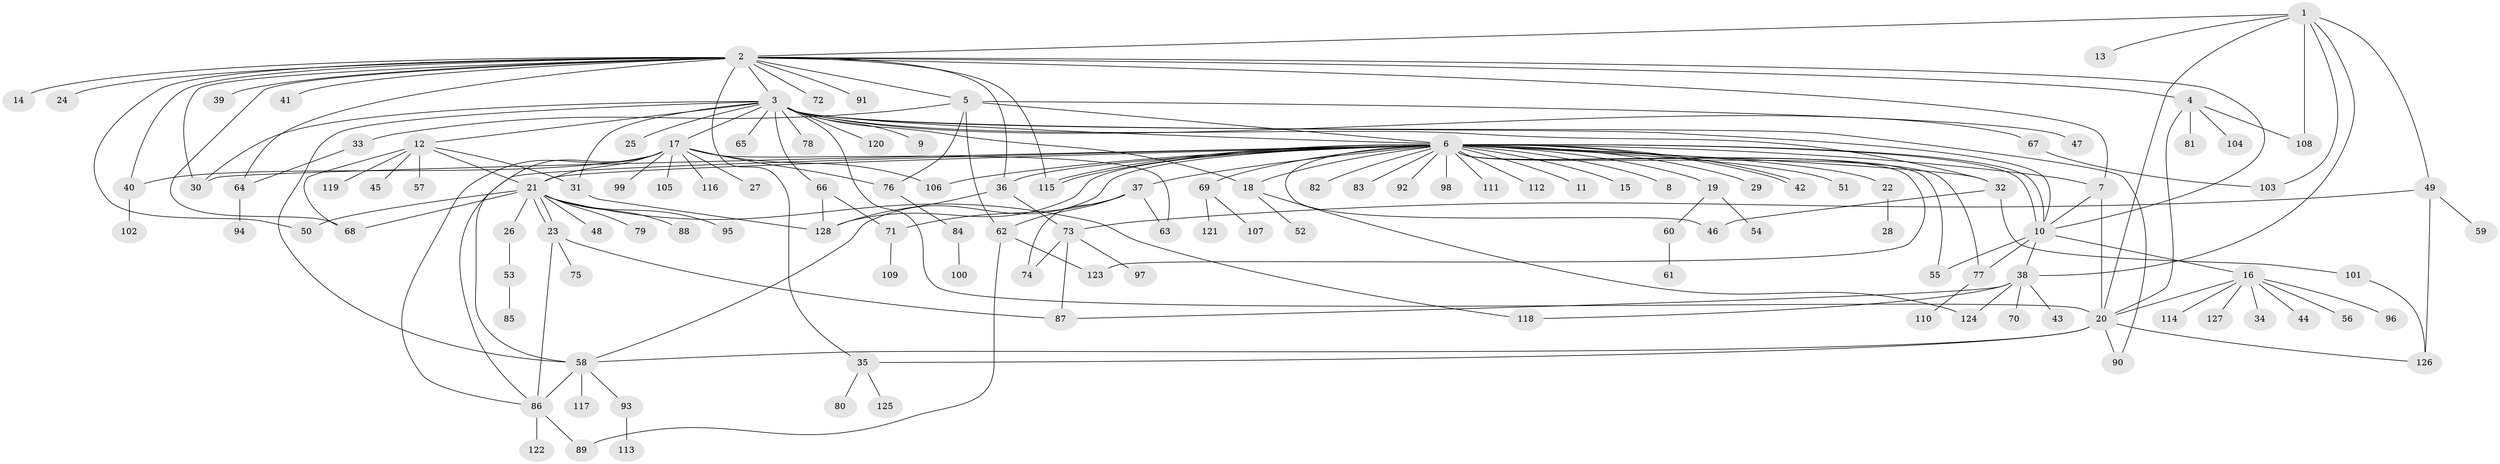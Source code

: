 // coarse degree distribution, {11: 0.02247191011235955, 19: 0.011235955056179775, 17: 0.011235955056179775, 5: 0.033707865168539325, 6: 0.0449438202247191, 34: 0.011235955056179775, 4: 0.056179775280898875, 1: 0.550561797752809, 9: 0.02247191011235955, 7: 0.011235955056179775, 3: 0.07865168539325842, 10: 0.011235955056179775, 2: 0.1348314606741573}
// Generated by graph-tools (version 1.1) at 2025/18/03/04/25 18:18:11]
// undirected, 128 vertices, 186 edges
graph export_dot {
graph [start="1"]
  node [color=gray90,style=filled];
  1;
  2;
  3;
  4;
  5;
  6;
  7;
  8;
  9;
  10;
  11;
  12;
  13;
  14;
  15;
  16;
  17;
  18;
  19;
  20;
  21;
  22;
  23;
  24;
  25;
  26;
  27;
  28;
  29;
  30;
  31;
  32;
  33;
  34;
  35;
  36;
  37;
  38;
  39;
  40;
  41;
  42;
  43;
  44;
  45;
  46;
  47;
  48;
  49;
  50;
  51;
  52;
  53;
  54;
  55;
  56;
  57;
  58;
  59;
  60;
  61;
  62;
  63;
  64;
  65;
  66;
  67;
  68;
  69;
  70;
  71;
  72;
  73;
  74;
  75;
  76;
  77;
  78;
  79;
  80;
  81;
  82;
  83;
  84;
  85;
  86;
  87;
  88;
  89;
  90;
  91;
  92;
  93;
  94;
  95;
  96;
  97;
  98;
  99;
  100;
  101;
  102;
  103;
  104;
  105;
  106;
  107;
  108;
  109;
  110;
  111;
  112;
  113;
  114;
  115;
  116;
  117;
  118;
  119;
  120;
  121;
  122;
  123;
  124;
  125;
  126;
  127;
  128;
  1 -- 2;
  1 -- 13;
  1 -- 20;
  1 -- 38;
  1 -- 49;
  1 -- 103;
  1 -- 108;
  2 -- 3;
  2 -- 4;
  2 -- 5;
  2 -- 7;
  2 -- 10;
  2 -- 14;
  2 -- 24;
  2 -- 30;
  2 -- 35;
  2 -- 36;
  2 -- 39;
  2 -- 40;
  2 -- 41;
  2 -- 50;
  2 -- 64;
  2 -- 68;
  2 -- 72;
  2 -- 91;
  2 -- 115;
  3 -- 6;
  3 -- 9;
  3 -- 10;
  3 -- 12;
  3 -- 17;
  3 -- 18;
  3 -- 20;
  3 -- 25;
  3 -- 30;
  3 -- 31;
  3 -- 32;
  3 -- 58;
  3 -- 65;
  3 -- 66;
  3 -- 67;
  3 -- 78;
  3 -- 90;
  3 -- 120;
  4 -- 20;
  4 -- 81;
  4 -- 104;
  4 -- 108;
  5 -- 6;
  5 -- 33;
  5 -- 47;
  5 -- 62;
  5 -- 76;
  6 -- 7;
  6 -- 8;
  6 -- 10;
  6 -- 10;
  6 -- 11;
  6 -- 15;
  6 -- 18;
  6 -- 19;
  6 -- 21;
  6 -- 22;
  6 -- 29;
  6 -- 30;
  6 -- 32;
  6 -- 36;
  6 -- 37;
  6 -- 42;
  6 -- 42;
  6 -- 46;
  6 -- 51;
  6 -- 55;
  6 -- 58;
  6 -- 69;
  6 -- 77;
  6 -- 82;
  6 -- 83;
  6 -- 86;
  6 -- 92;
  6 -- 98;
  6 -- 106;
  6 -- 111;
  6 -- 112;
  6 -- 115;
  6 -- 115;
  6 -- 123;
  6 -- 128;
  7 -- 10;
  7 -- 20;
  10 -- 16;
  10 -- 38;
  10 -- 55;
  10 -- 77;
  12 -- 21;
  12 -- 31;
  12 -- 45;
  12 -- 57;
  12 -- 68;
  12 -- 119;
  16 -- 20;
  16 -- 34;
  16 -- 44;
  16 -- 56;
  16 -- 96;
  16 -- 114;
  16 -- 127;
  17 -- 21;
  17 -- 27;
  17 -- 40;
  17 -- 58;
  17 -- 63;
  17 -- 76;
  17 -- 86;
  17 -- 99;
  17 -- 105;
  17 -- 106;
  17 -- 116;
  18 -- 52;
  18 -- 124;
  19 -- 54;
  19 -- 60;
  20 -- 35;
  20 -- 58;
  20 -- 90;
  20 -- 126;
  21 -- 23;
  21 -- 23;
  21 -- 26;
  21 -- 48;
  21 -- 50;
  21 -- 68;
  21 -- 79;
  21 -- 88;
  21 -- 95;
  21 -- 118;
  22 -- 28;
  23 -- 75;
  23 -- 86;
  23 -- 87;
  26 -- 53;
  31 -- 128;
  32 -- 46;
  32 -- 101;
  33 -- 64;
  35 -- 80;
  35 -- 125;
  36 -- 73;
  36 -- 128;
  37 -- 62;
  37 -- 63;
  37 -- 71;
  37 -- 74;
  38 -- 43;
  38 -- 70;
  38 -- 87;
  38 -- 118;
  38 -- 124;
  40 -- 102;
  49 -- 59;
  49 -- 73;
  49 -- 126;
  53 -- 85;
  58 -- 86;
  58 -- 93;
  58 -- 117;
  60 -- 61;
  62 -- 89;
  62 -- 123;
  64 -- 94;
  66 -- 71;
  66 -- 128;
  67 -- 103;
  69 -- 107;
  69 -- 121;
  71 -- 109;
  73 -- 74;
  73 -- 87;
  73 -- 97;
  76 -- 84;
  77 -- 110;
  84 -- 100;
  86 -- 89;
  86 -- 122;
  93 -- 113;
  101 -- 126;
}
